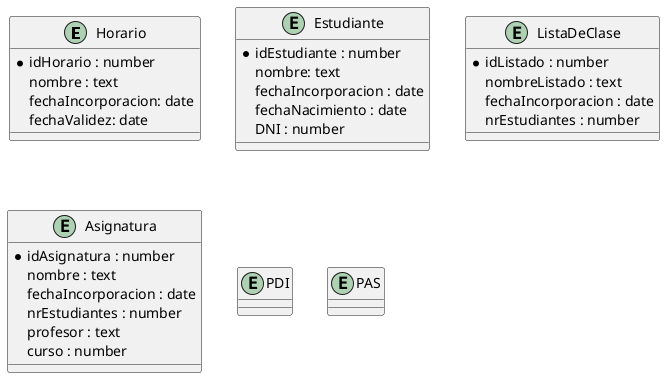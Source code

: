 @startuml supuesto1E-R

entity "Horario"{
    * idHorario : number
    nombre : text
    fechaIncorporacion: date
    fechaValidez: date
}

entity "Estudiante"{
    * idEstudiante : number
    nombre: text
    fechaIncorporacion : date
    fechaNacimiento : date
    DNI : number
}

entity "ListaDeClase"{
    * idListado : number
    nombreListado : text
    fechaIncorporacion : date
    nrEstudiantes : number
}

entity "Asignatura"{
    * idAsignatura : number
    nombre : text
    fechaIncorporacion : date
    nrEstudiantes : number
    profesor : text
    curso : number
}

entity "PDI"{

}

entity "PAS"{
    
}







@enduml